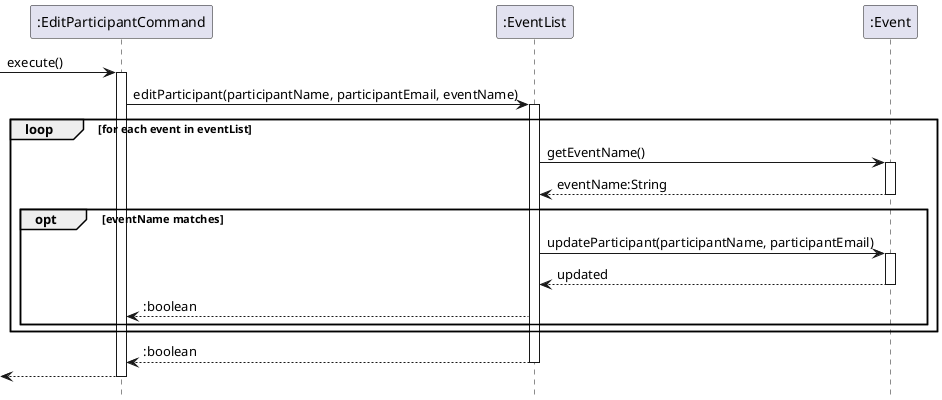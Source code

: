 @startuml
 hide footbox

 participant ":EditParticipantCommand" as editCommand
 participant ":EventList" as eventList
 participant ":Event" as event

 [-> editCommand : execute()
 activate editCommand

 editCommand -> eventList : editParticipant(participantName, participantEmail, eventName)
 activate eventList

 loop for each event in eventList
     eventList -> event : getEventName()
     activate event
     event --> eventList : eventName:String
     deactivate event

     opt eventName matches
         eventList -> event : updateParticipant(participantName, participantEmail)
         activate event
         event --> eventList : updated
         deactivate event
         eventList --> editCommand : :boolean
     end

end


return :boolean

return

@enduml